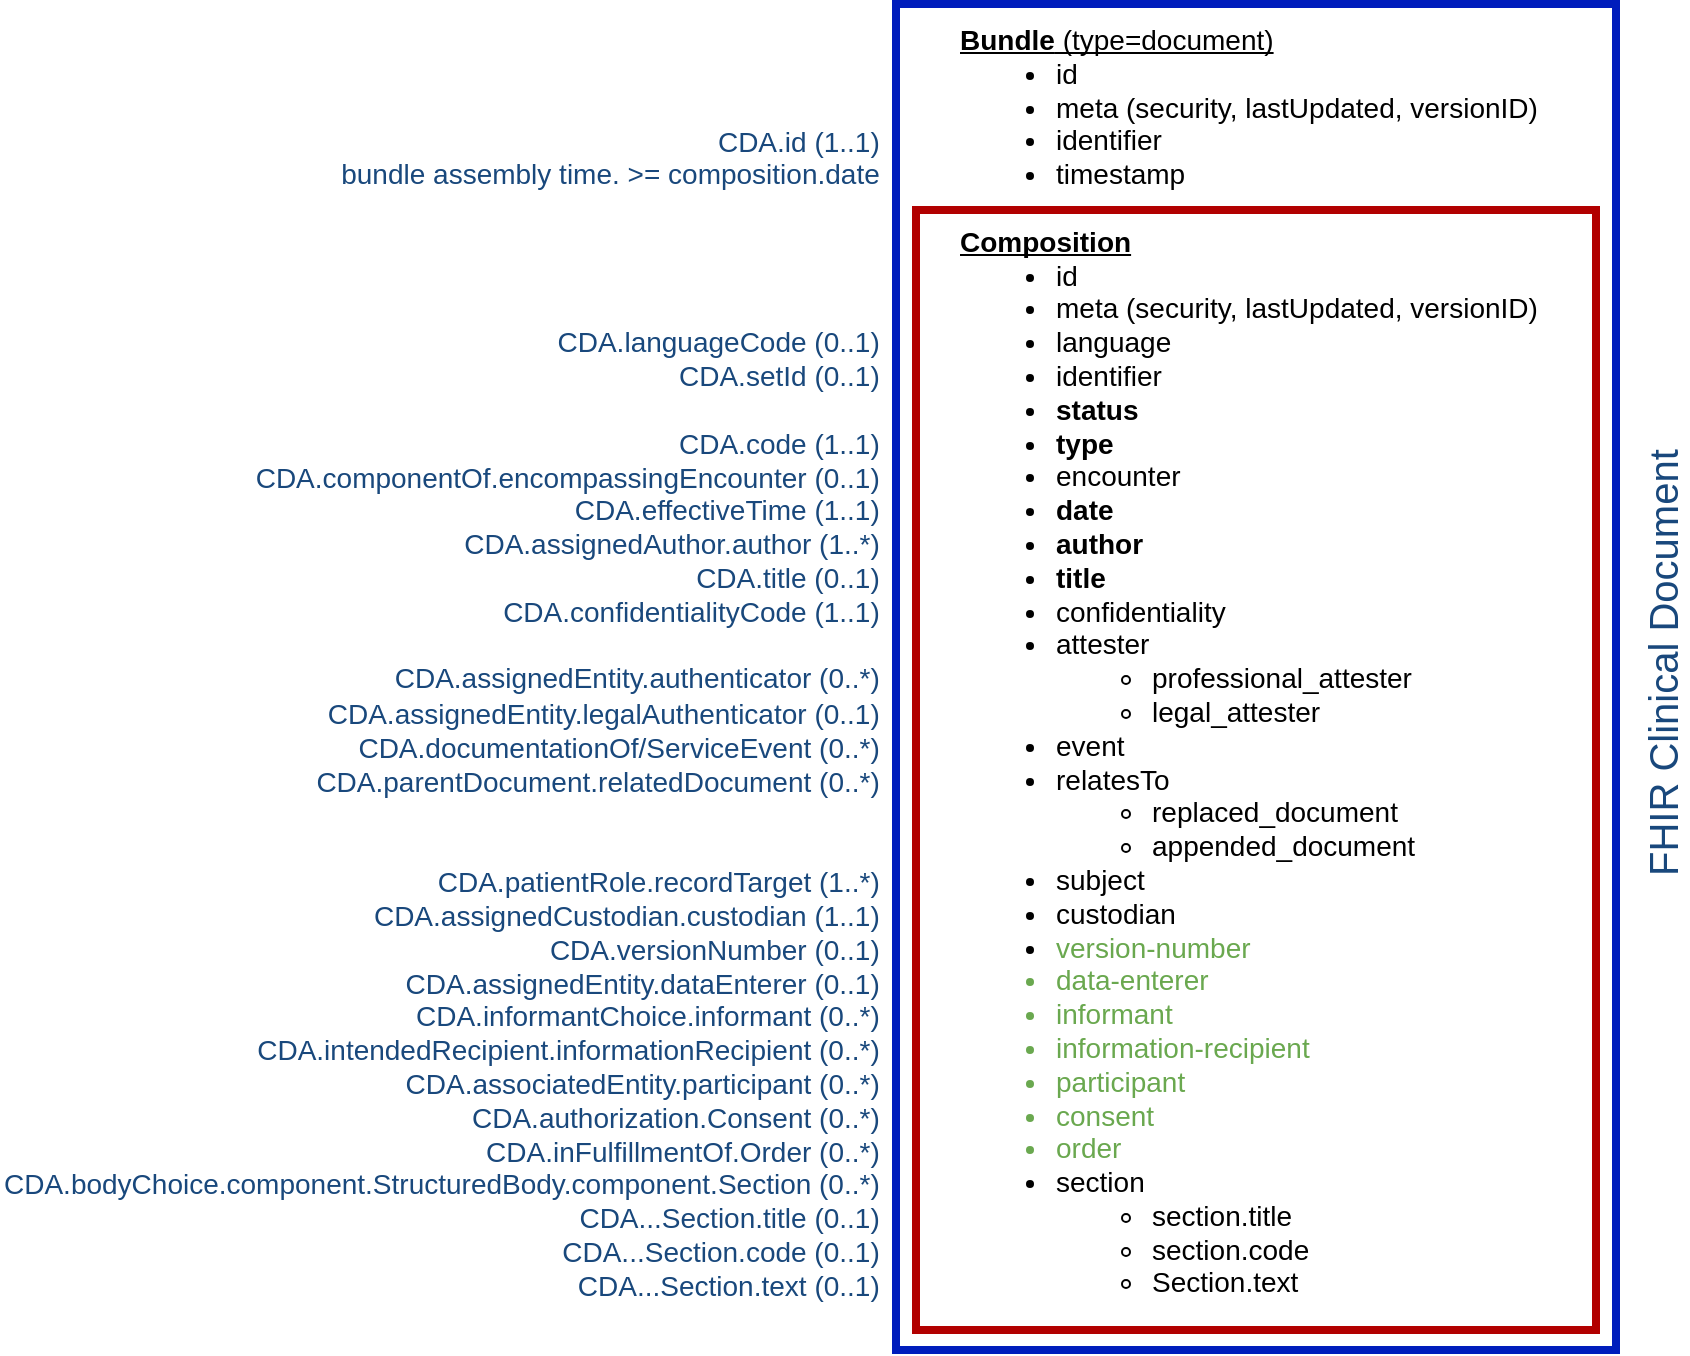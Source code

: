 <mxfile version="24.5.3" type="device" pages="2">
  <diagram name="mappingFigure" id="RJGUUOGCg1_CW01zeDxg">
    <mxGraphModel grid="1" page="1" gridSize="10" guides="1" tooltips="1" connect="1" arrows="1" fold="1" pageScale="1" pageWidth="1700" pageHeight="1100" math="0" shadow="0">
      <root>
        <mxCell id="0" />
        <mxCell id="1" parent="0" />
        <mxCell id="bgnvrLKmnZTO1jpBGcNv-3" value="&lt;p style=&quot;line-height: 100%;&quot;&gt;&lt;b style=&quot;font-weight:normal;&quot; id=&quot;docs-internal-guid-0b4832f5-7fff-8997-1123-0fc188532ddd&quot;&gt;&lt;/b&gt;&lt;/p&gt;&lt;p dir=&quot;ltr&quot; style=&quot;line-height: 120%; text-align: right; margin-top: 0pt; margin-bottom: 0pt; font-size: 14px;&quot;&gt;&lt;span style=&quot;background-color: transparent; color: rgb(25, 72, 124);&quot;&gt;&lt;br&gt;&lt;/span&gt;&lt;/p&gt;&lt;p dir=&quot;ltr&quot; style=&quot;line-height: 120%; text-align: right; margin-top: 0pt; margin-bottom: 0pt; font-size: 14px;&quot;&gt;&lt;span style=&quot;background-color: transparent; color: rgb(25, 72, 124);&quot;&gt;&lt;br&gt;&lt;/span&gt;&lt;/p&gt;&lt;p dir=&quot;ltr&quot; style=&quot;line-height: 120%; text-align: right; margin-top: 0pt; margin-bottom: 0pt; font-size: 14px;&quot;&gt;&lt;span style=&quot;background-color: transparent; color: rgb(25, 72, 124);&quot;&gt;CDA.id (1..1)&lt;/span&gt;&lt;br&gt;&lt;/p&gt;&lt;p dir=&quot;ltr&quot; style=&quot;line-height: 120%; text-align: right; margin-top: 0pt; margin-bottom: 0pt; font-size: 14px;&quot;&gt;&lt;b style=&quot;font-weight:normal;&quot; id=&quot;docs-internal-guid-0b4832f5-7fff-8997-1123-0fc188532ddd&quot;&gt;&lt;span style=&quot;color: rgb(25, 72, 124); background-color: transparent; font-weight: 400; font-style: normal; font-variant: normal; text-decoration: none; vertical-align: baseline;&quot;&gt;&lt;font face=&quot;Helvetica&quot; style=&quot;font-size: 14px;&quot;&gt;&lt;font style=&quot;font-size: 14px;&quot;&gt;bundle assembly time. &amp;gt;= &lt;/font&gt;&lt;font style=&quot;font-size: 14px;&quot;&gt;composition&lt;/font&gt;&lt;font style=&quot;font-size: 14px;&quot;&gt;.date&lt;/font&gt;&lt;/font&gt;&lt;/span&gt;&lt;/b&gt;&lt;/p&gt;&lt;p dir=&quot;ltr&quot; style=&quot;line-height: 120%; text-align: right; margin-top: 0pt; margin-bottom: 0pt; font-size: 14px;&quot;&gt;&lt;font style=&quot;background-color: transparent; color: rgb(25, 72, 124);&quot;&gt;&lt;br&gt;&lt;/font&gt;&lt;/p&gt;&lt;p dir=&quot;ltr&quot; style=&quot;line-height: 120%; text-align: right; margin-top: 0pt; margin-bottom: 0pt; font-size: 14px;&quot;&gt;&lt;font style=&quot;background-color: transparent; color: rgb(25, 72, 124);&quot;&gt;&lt;br&gt;&lt;/font&gt;&lt;/p&gt;&lt;p dir=&quot;ltr&quot; style=&quot;line-height: 120%; text-align: right; margin-top: 0pt; margin-bottom: 0pt; font-size: 14px;&quot;&gt;&lt;font style=&quot;background-color: transparent; color: rgb(25, 72, 124);&quot;&gt;&lt;br&gt;&lt;/font&gt;&lt;/p&gt;&lt;p dir=&quot;ltr&quot; style=&quot;line-height: 120%; text-align: right; margin-top: 0pt; margin-bottom: 0pt; font-size: 14px;&quot;&gt;&lt;font style=&quot;background-color: transparent; color: rgb(25, 72, 124);&quot;&gt;&lt;br&gt;&lt;/font&gt;&lt;/p&gt;&lt;p dir=&quot;ltr&quot; style=&quot;line-height: 120%; text-align: right; margin-top: 0pt; margin-bottom: 0pt; font-size: 14px;&quot;&gt;&lt;font style=&quot;background-color: transparent; color: rgb(25, 72, 124);&quot;&gt;CDA.&lt;/font&gt;&lt;font style=&quot;background-color: transparent; color: rgb(25, 72, 124);&quot;&gt;languageCode (0..1&lt;/font&gt;&lt;font style=&quot;background-color: transparent; color: rgb(25, 72, 124);&quot;&gt;)&lt;/font&gt;&lt;/p&gt;&lt;b style=&quot;font-weight: normal; font-size: 14px;&quot; id=&quot;docs-internal-guid-0b4832f5-7fff-8997-1123-0fc188532ddd&quot;&gt;&lt;font style=&quot;font-size: 14px;&quot;&gt;&lt;p dir=&quot;ltr&quot; style=&quot;font-size: 14px; line-height: 120%; text-align: right; margin-top: 0pt; margin-bottom: 0pt;&quot;&gt;&lt;span style=&quot;color: rgb(25, 72, 124); background-color: transparent; font-weight: 400; font-style: normal; font-variant: normal; text-decoration: none; vertical-align: baseline;&quot;&gt;&lt;font face=&quot;Helvetica&quot;&gt;CDA.setId (0..1)&lt;/font&gt;&lt;/span&gt;&lt;/p&gt;&lt;p dir=&quot;ltr&quot; style=&quot;font-size: 14px; line-height: 120%; text-align: right; margin-top: 0pt; margin-bottom: 0pt;&quot;&gt;&lt;span style=&quot;background-color: transparent; color: rgb(25, 72, 124);&quot;&gt;&lt;br&gt;&lt;/span&gt;&lt;/p&gt;&lt;p dir=&quot;ltr&quot; style=&quot;font-size: 14px; line-height: 120%; text-align: right; margin-top: 0pt; margin-bottom: 0pt;&quot;&gt;&lt;span style=&quot;background-color: transparent; color: rgb(25, 72, 124);&quot;&gt;CDA.code (1..1)&lt;/span&gt;&lt;/p&gt;&lt;p dir=&quot;ltr&quot; style=&quot;font-size: 14px; line-height: 120%; text-align: right; margin-top: 0pt; margin-bottom: 0pt;&quot;&gt;&lt;span style=&quot;color: rgb(25, 72, 124); background-color: transparent; font-weight: 400; font-style: normal; font-variant: normal; text-decoration: none; vertical-align: baseline;&quot;&gt;CDA.componentOf.encompassingEncounter (0..1)&lt;/span&gt;&lt;/p&gt;&lt;p dir=&quot;ltr&quot; style=&quot;font-size: 14px; line-height: 120%; text-align: right; margin-top: 0pt; margin-bottom: 0pt;&quot;&gt;&lt;span style=&quot;color: rgb(25, 72, 124); background-color: transparent; font-weight: 400; font-style: normal; font-variant: normal; text-decoration: none; vertical-align: baseline;&quot;&gt;CDA.effectiveTime (1..1)&lt;/span&gt;&lt;/p&gt;&lt;p dir=&quot;ltr&quot; style=&quot;font-size: 14px; line-height: 120%; text-align: right; margin-top: 0pt; margin-bottom: 0pt;&quot;&gt;&lt;span style=&quot;color: rgb(25, 72, 124); background-color: transparent; font-weight: 400; font-style: normal; font-variant: normal; text-decoration: none; vertical-align: baseline;&quot;&gt;&lt;font face=&quot;Helvetica&quot;&gt;CDA.assignedAuthor.author (1..*)&lt;/font&gt;&lt;/span&gt;&lt;/p&gt;&lt;p dir=&quot;ltr&quot; style=&quot;font-size: 14px; line-height: 120%; text-align: right; margin-top: 0pt; margin-bottom: 0pt;&quot;&gt;&lt;span style=&quot;color: rgb(25, 72, 124); background-color: transparent; font-weight: 400; font-style: normal; font-variant: normal; text-decoration: none; vertical-align: baseline;&quot;&gt;CDA.title (0..1)&lt;/span&gt;&lt;/p&gt;&lt;p dir=&quot;ltr&quot; style=&quot;font-size: 14px; line-height: 120%; text-align: right; margin-top: 0pt; margin-bottom: 0pt;&quot;&gt;&lt;span style=&quot;color: rgb(25, 72, 124); background-color: transparent; font-weight: 400; font-style: normal; font-variant: normal; text-decoration: none; vertical-align: baseline;&quot;&gt;&lt;font face=&quot;Helvetica&quot;&gt;CDA.confidentialityCode (1..1)&lt;/font&gt;&lt;/span&gt;&lt;/p&gt;&lt;p dir=&quot;ltr&quot; style=&quot;font-size: 14px; line-height: 120%; text-align: right; margin-top: 0pt; margin-bottom: 0pt;&quot;&gt;&lt;span style=&quot;color: rgb(25, 72, 124); background-color: transparent; font-weight: 400; font-style: normal; font-variant: normal; text-decoration: none; vertical-align: baseline;&quot;&gt;&lt;span style=&quot;background-color: transparent;&quot;&gt;&lt;br&gt;&lt;/span&gt;&lt;/span&gt;&lt;/p&gt;&lt;p dir=&quot;ltr&quot; style=&quot;font-size: 14px; line-height: 120%; text-align: right; margin-top: 0pt; margin-bottom: 0pt;&quot;&gt;&lt;span style=&quot;color: rgb(25, 72, 124); background-color: transparent; font-weight: 400; font-style: normal; font-variant: normal; text-decoration: none; vertical-align: baseline;&quot;&gt;&lt;span style=&quot;background-color: transparent;&quot;&gt;CDA.assignedEntity.authenticator (0..*)&lt;/span&gt;&lt;font face=&quot;G7IsgrN7ehW2GBwuY225&quot;&gt;&lt;br&gt;&lt;/font&gt;&lt;/span&gt;&lt;/p&gt;&lt;p dir=&quot;ltr&quot; style=&quot;font-size: 14px; line-height: 120%; text-align: right; margin-top: 0pt; margin-bottom: 0pt;&quot;&gt;&lt;span style=&quot;color: rgb(25, 72, 124); background-color: transparent; font-weight: 400; font-style: normal; font-variant: normal; text-decoration: none; vertical-align: baseline;&quot;&gt;&lt;font face=&quot;Helvetica&quot;&gt;CDA.assignedEntity.legalAuthenticator (0..1)&lt;/font&gt;&lt;/span&gt;&lt;/p&gt;&lt;p dir=&quot;ltr&quot; style=&quot;font-size: 14px; line-height: 120%; text-align: right; margin-top: 0pt; margin-bottom: 0pt;&quot;&gt;&lt;span style=&quot;color: rgb(25, 72, 124); background-color: transparent; font-weight: 400; font-style: normal; font-variant: normal; text-decoration: none; vertical-align: baseline;&quot;&gt;&lt;font face=&quot;Helvetica&quot;&gt;CDA.documentationOf/ServiceEvent (0..*)&lt;/font&gt;&lt;/span&gt;&lt;span style=&quot;color: rgb(25, 72, 124); background-color: transparent; font-weight: 400; font-style: normal; font-variant: normal; text-decoration: none; vertical-align: baseline;&quot;&gt;&lt;font face=&quot;Helvetica&quot;&gt;&lt;br&gt;&lt;/font&gt;&lt;/span&gt;&lt;/p&gt;&lt;p dir=&quot;ltr&quot; style=&quot;font-size: 14px; line-height: 120%; text-align: right; margin-top: 0pt; margin-bottom: 0pt;&quot;&gt;&lt;span style=&quot;color: rgb(25, 72, 124); background-color: transparent; font-weight: 400; font-style: normal; font-variant: normal; text-decoration: none; vertical-align: baseline;&quot;&gt;&lt;font face=&quot;Helvetica&quot;&gt;CDA.parentDocument.relatedDocument (0..*)&lt;/font&gt;&lt;/span&gt;&lt;/p&gt;&lt;p dir=&quot;ltr&quot; style=&quot;font-size: 14px; line-height: 120%; text-align: right; margin-top: 0pt; margin-bottom: 0pt;&quot;&gt;&lt;span style=&quot;background-color: transparent; color: rgb(25, 72, 124);&quot;&gt;&lt;br&gt;&lt;/span&gt;&lt;/p&gt;&lt;p dir=&quot;ltr&quot; style=&quot;font-size: 14px; line-height: 120%; text-align: right; margin-top: 0pt; margin-bottom: 0pt;&quot;&gt;&lt;br&gt;&lt;/p&gt;&lt;p dir=&quot;ltr&quot; style=&quot;font-size: 14px; line-height: 120%; text-align: right; margin-top: 0pt; margin-bottom: 0pt;&quot;&gt;&lt;span style=&quot;background-color: transparent; color: rgb(25, 72, 124);&quot;&gt;CDA.patientRole.recordTarget (1..*)&lt;/span&gt;&lt;/p&gt;&lt;p dir=&quot;ltr&quot; style=&quot;font-size: 14px; line-height: 120%; text-align: right; margin-top: 0pt; margin-bottom: 0pt;&quot;&gt;&lt;span style=&quot;color: rgb(25, 72, 124); background-color: transparent; font-weight: 400; font-style: normal; font-variant: normal; text-decoration: none; vertical-align: baseline;&quot;&gt;&lt;font face=&quot;Helvetica&quot;&gt;CDA.assignedCustodian.custodian (1..1)&lt;/font&gt;&lt;/span&gt;&lt;/p&gt;&lt;p dir=&quot;ltr&quot; style=&quot;font-size: 14px; line-height: 120%; text-align: right; margin-top: 0pt; margin-bottom: 0pt;&quot;&gt;&lt;span style=&quot;color: rgb(25, 72, 124); background-color: transparent; font-weight: 400; font-style: normal; font-variant: normal; text-decoration: none; vertical-align: baseline;&quot;&gt;&lt;font face=&quot;Helvetica&quot;&gt;CDA.versionNumber (0..1)&lt;/font&gt;&lt;/span&gt;&lt;/p&gt;&lt;p dir=&quot;ltr&quot; style=&quot;font-size: 14px; line-height: 120%; text-align: right; margin-top: 0pt; margin-bottom: 0pt;&quot;&gt;&lt;span style=&quot;color: rgb(25, 72, 124); background-color: transparent; font-weight: 400; font-style: normal; font-variant: normal; text-decoration: none; vertical-align: baseline;&quot;&gt;&lt;font face=&quot;Helvetica&quot;&gt;CDA.assignedEntity.dataEnterer (0..1)&lt;/font&gt;&lt;/span&gt;&lt;/p&gt;&lt;p dir=&quot;ltr&quot; style=&quot;font-size: 14px; line-height: 120%; text-align: right; margin-top: 0pt; margin-bottom: 0pt;&quot;&gt;&lt;span style=&quot;color: rgb(25, 72, 124); background-color: transparent; font-weight: 400; font-style: normal; font-variant: normal; text-decoration: none; vertical-align: baseline;&quot;&gt;&lt;font face=&quot;Helvetica&quot;&gt;CDA.informantChoice.informant (0..*)&lt;/font&gt;&lt;/span&gt;&lt;/p&gt;&lt;p dir=&quot;ltr&quot; style=&quot;font-size: 14px; line-height: 120%; text-align: right; margin-top: 0pt; margin-bottom: 0pt;&quot;&gt;&lt;span style=&quot;color: rgb(25, 72, 124); background-color: transparent; font-weight: 400; font-style: normal; font-variant: normal; text-decoration: none; vertical-align: baseline;&quot;&gt;&lt;font face=&quot;Helvetica&quot;&gt;CDA.intendedRecipient.informationRecipient (0..*)&lt;/font&gt;&lt;/span&gt;&lt;/p&gt;&lt;p dir=&quot;ltr&quot; style=&quot;font-size: 14px; line-height: 120%; text-align: right; margin-top: 0pt; margin-bottom: 0pt;&quot;&gt;&lt;span style=&quot;color: rgb(25, 72, 124); background-color: transparent; font-weight: 400; font-style: normal; font-variant: normal; text-decoration: none; vertical-align: baseline;&quot;&gt;&lt;font face=&quot;Helvetica&quot;&gt;CDA&lt;/font&gt;.&lt;font face=&quot;Helvetica&quot;&gt;associatedEntity&lt;/font&gt;.participant (0..*)&lt;/span&gt;&lt;/p&gt;&lt;p dir=&quot;ltr&quot; style=&quot;font-size: 14px; line-height: 120%; text-align: right; margin-top: 0pt; margin-bottom: 0pt;&quot;&gt;&lt;span style=&quot;color: rgb(25, 72, 124); background-color: transparent; font-weight: 400; font-style: normal; font-variant: normal; text-decoration: none; vertical-align: baseline;&quot;&gt;CDA.authorization.Consent (0..*)&lt;/span&gt;&lt;/p&gt;&lt;p dir=&quot;ltr&quot; style=&quot;font-size: 14px; line-height: 120%; text-align: right; margin-top: 0pt; margin-bottom: 0pt;&quot;&gt;&lt;span style=&quot;color: rgb(25, 72, 124); background-color: transparent; font-weight: 400; font-style: normal; font-variant: normal; text-decoration: none; vertical-align: baseline;&quot;&gt;&lt;font face=&quot;Helvetica&quot;&gt;CDA.inFulfillmentOf.Order (0..*)&lt;/font&gt;&lt;/span&gt;&lt;/p&gt;&lt;p dir=&quot;ltr&quot; style=&quot;font-size: 14px; line-height: 120%; text-align: right; margin-top: 0pt; margin-bottom: 0pt;&quot;&gt;&lt;span style=&quot;color: rgb(25, 72, 124); background-color: transparent; font-weight: 400; font-style: normal; font-variant: normal; text-decoration: none; vertical-align: baseline;&quot;&gt;&lt;font face=&quot;Helvetica&quot;&gt;CDA.bodyChoice.component.StructuredBody.component.Section (0..*)&lt;/font&gt;&lt;/span&gt;&lt;/p&gt;&lt;p dir=&quot;ltr&quot; style=&quot;font-size: 14px; line-height: 120%; text-align: right; margin-top: 0pt; margin-bottom: 0pt;&quot;&gt;&lt;span style=&quot;color: rgb(25, 72, 124); background-color: transparent; font-weight: 400; font-style: normal; font-variant: normal; text-decoration: none; vertical-align: baseline;&quot;&gt;&lt;font face=&quot;Helvetica&quot;&gt;CDA...Section.title (0..1)&lt;/font&gt;&lt;/span&gt;&lt;/p&gt;&lt;p dir=&quot;ltr&quot; style=&quot;font-size: 14px; line-height: 120%; text-align: right; margin-top: 0pt; margin-bottom: 0pt;&quot;&gt;&lt;span style=&quot;color: rgb(25, 72, 124); background-color: transparent; font-weight: 400; font-style: normal; font-variant: normal; text-decoration: none; vertical-align: baseline;&quot;&gt;&lt;font face=&quot;Helvetica&quot;&gt;CDA...Section.code (0..1)&lt;/font&gt;&lt;/span&gt;&lt;/p&gt;&lt;p dir=&quot;ltr&quot; style=&quot;font-size: 14px; line-height: 120%; text-align: right; margin-top: 0pt; margin-bottom: 0pt;&quot;&gt;&lt;span style=&quot;color: rgb(25, 72, 124); background-color: transparent; font-weight: 400; font-style: normal; font-variant: normal; text-decoration: none; vertical-align: baseline;&quot;&gt;&lt;font face=&quot;Helvetica&quot;&gt;CDA...Section.text (0..1)&lt;/font&gt;&lt;/span&gt;&lt;/p&gt;&lt;/font&gt;&lt;/b&gt;&lt;p&gt;&lt;/p&gt;" style="text;whiteSpace=wrap;html=1;" vertex="1" parent="1">
          <mxGeometry x="312" y="275" width="442" height="663" as="geometry" />
        </mxCell>
        <mxCell id="bgnvrLKmnZTO1jpBGcNv-4" value="&lt;b style=&quot;font-weight: normal; font-size: 20px;&quot; id=&quot;docs-internal-guid-fc3fad12-7fff-ddbc-ae6c-00addda182f8&quot;&gt;&lt;p dir=&quot;ltr&quot; style=&quot;line-height: 1.2; margin-top: 0pt; margin-bottom: 0pt;&quot;&gt;&lt;span style=&quot;font-family: Arial, sans-serif; color: rgb(25, 72, 124); background-color: transparent; font-weight: 400; font-style: normal; font-variant: normal; text-decoration: none; vertical-align: baseline;&quot;&gt;&lt;font style=&quot;font-size: 20px;&quot;&gt;FHIR Clinical Document&lt;/font&gt;&lt;/span&gt;&lt;/p&gt;&lt;/b&gt;" style="text;whiteSpace=wrap;html=1;rotation=-90;" vertex="1" parent="1">
          <mxGeometry x="1020" y="570" width="240" height="30" as="geometry" />
        </mxCell>
        <mxCell id="bgnvrLKmnZTO1jpBGcNv-7" value="&lt;b style=&quot;font-weight: normal; font-size: 14px;&quot; id=&quot;docs-internal-guid-992e8ade-7fff-1508-77d5-8346d76d3da1&quot;&gt;&lt;font style=&quot;font-size: 14px;&quot; face=&quot;Helvetica&quot;&gt;&lt;p dir=&quot;ltr&quot; style=&quot;line-height: 120%; margin-top: 0pt; margin-bottom: 0pt;&quot;&gt;&lt;span style=&quot;color: rgb(0, 0, 0); background-color: transparent; font-weight: 700; font-style: normal; font-variant: normal; text-decoration: underline; text-decoration-skip-ink: none; vertical-align: baseline;&quot;&gt;Bundle&lt;/span&gt;&lt;span style=&quot;color: rgb(0, 0, 0); background-color: transparent; font-weight: 400; font-style: normal; font-variant: normal; text-decoration: underline; text-decoration-skip-ink: none; vertical-align: baseline;&quot;&gt; (type=document)&lt;/span&gt;&lt;/p&gt;&lt;ul style=&quot;margin-top: 0px; margin-bottom: 0px; padding-inline-start: 48px; line-height: 120%;&quot;&gt;&lt;li dir=&quot;ltr&quot; style=&quot;list-style-type: disc; color: rgb(0, 0, 0); background-color: transparent; font-weight: 400; font-style: normal; font-variant: normal; text-decoration: none; vertical-align: baseline;&quot; aria-level=&quot;1&quot;&gt;&lt;p dir=&quot;ltr&quot; style=&quot;line-height: 120%; margin-top: 0pt; margin-bottom: 0pt;&quot; role=&quot;presentation&quot;&gt;&lt;span style=&quot;color: rgb(0, 0, 0); background-color: transparent; font-weight: 400; font-style: normal; font-variant: normal; text-decoration: none; vertical-align: baseline;&quot;&gt;id&lt;/span&gt;&lt;/p&gt;&lt;/li&gt;&lt;li dir=&quot;ltr&quot; style=&quot;list-style-type: disc; color: rgb(0, 0, 0); background-color: transparent; font-weight: 400; font-style: normal; font-variant: normal; text-decoration: none; vertical-align: baseline;&quot; aria-level=&quot;1&quot;&gt;&lt;p dir=&quot;ltr&quot; style=&quot;line-height: 120%; margin-top: 0pt; margin-bottom: 0pt;&quot; role=&quot;presentation&quot;&gt;&lt;span style=&quot;color: rgb(0, 0, 0); background-color: transparent; font-weight: 400; font-style: normal; font-variant: normal; text-decoration: none; vertical-align: baseline;&quot;&gt;meta (security, lastUpdated, versionID)&lt;/span&gt;&lt;/p&gt;&lt;/li&gt;&lt;li dir=&quot;ltr&quot; style=&quot;list-style-type: disc; color: rgb(0, 0, 0); background-color: transparent; font-weight: 400; font-style: normal; font-variant: normal; text-decoration: none; vertical-align: baseline;&quot; aria-level=&quot;1&quot;&gt;&lt;p dir=&quot;ltr&quot; style=&quot;line-height: 120%; margin-top: 0pt; margin-bottom: 0pt;&quot; role=&quot;presentation&quot;&gt;&lt;span style=&quot;color: rgb(0, 0, 0); background-color: transparent; font-weight: 400; font-style: normal; font-variant: normal; text-decoration: none; vertical-align: baseline;&quot;&gt;identifier&lt;/span&gt;&lt;/p&gt;&lt;/li&gt;&lt;li dir=&quot;ltr&quot; style=&quot;list-style-type: disc; color: rgb(0, 0, 0); background-color: transparent; font-weight: 400; font-style: normal; font-variant: normal; text-decoration: none; vertical-align: baseline;&quot; aria-level=&quot;1&quot;&gt;&lt;p dir=&quot;ltr&quot; style=&quot;line-height: 120%; margin-top: 0pt; margin-bottom: 0pt;&quot; role=&quot;presentation&quot;&gt;&lt;span style=&quot;color: rgb(0, 0, 0); background-color: transparent; font-weight: 400; font-style: normal; font-variant: normal; text-decoration: none; vertical-align: baseline;&quot;&gt;timestamp&lt;/span&gt;&lt;/p&gt;&lt;/li&gt;&lt;/ul&gt;&lt;br&gt;&lt;p dir=&quot;ltr&quot; style=&quot;line-height: 120%; margin-top: 0pt; margin-bottom: 0pt;&quot;&gt;&lt;span style=&quot;color: rgb(0, 0, 0); background-color: transparent; font-weight: 700; font-style: normal; font-variant: normal; text-decoration: underline; text-decoration-skip-ink: none; vertical-align: baseline;&quot;&gt;Composition&lt;/span&gt;&lt;/p&gt;&lt;ul style=&quot;margin-top: 0px; margin-bottom: 0px; padding-inline-start: 48px; line-height: 120%;&quot;&gt;&lt;li dir=&quot;ltr&quot; style=&quot;list-style-type: disc; color: rgb(0, 0, 0); background-color: transparent; font-weight: 400; font-style: normal; font-variant: normal; text-decoration: none; vertical-align: baseline;&quot; aria-level=&quot;1&quot;&gt;&lt;p dir=&quot;ltr&quot; style=&quot;line-height: 120%; margin-top: 0pt; margin-bottom: 0pt;&quot; role=&quot;presentation&quot;&gt;&lt;span style=&quot;color: rgb(0, 0, 0); background-color: transparent; font-weight: 400; font-style: normal; font-variant: normal; text-decoration: none; vertical-align: baseline;&quot;&gt;id&lt;/span&gt;&lt;/p&gt;&lt;/li&gt;&lt;li dir=&quot;ltr&quot; style=&quot;list-style-type: disc; color: rgb(0, 0, 0); background-color: transparent; font-weight: 400; font-style: normal; font-variant: normal; text-decoration: none; vertical-align: baseline;&quot; aria-level=&quot;1&quot;&gt;&lt;p dir=&quot;ltr&quot; style=&quot;line-height: 120%; margin-top: 0pt; margin-bottom: 0pt;&quot; role=&quot;presentation&quot;&gt;&lt;span style=&quot;color: rgb(0, 0, 0); background-color: transparent; font-weight: 400; font-style: normal; font-variant: normal; text-decoration: none; vertical-align: baseline;&quot;&gt;meta (security, lastUpdated, versionID)&lt;/span&gt;&lt;/p&gt;&lt;/li&gt;&lt;li dir=&quot;ltr&quot; style=&quot;list-style-type: disc; color: rgb(0, 0, 0); background-color: transparent; font-weight: 400; font-style: normal; font-variant: normal; text-decoration: none; vertical-align: baseline;&quot; aria-level=&quot;1&quot;&gt;&lt;p dir=&quot;ltr&quot; style=&quot;line-height: 120%; margin-top: 0pt; margin-bottom: 0pt;&quot; role=&quot;presentation&quot;&gt;&lt;span style=&quot;color: rgb(0, 0, 0); background-color: transparent; font-weight: 400; font-style: normal; font-variant: normal; text-decoration: none; vertical-align: baseline;&quot;&gt;language&lt;/span&gt;&lt;/p&gt;&lt;/li&gt;&lt;li dir=&quot;ltr&quot; style=&quot;list-style-type: disc; color: rgb(0, 0, 0); background-color: transparent; font-weight: 400; font-style: normal; font-variant: normal; text-decoration: none; vertical-align: baseline;&quot; aria-level=&quot;1&quot;&gt;&lt;p dir=&quot;ltr&quot; style=&quot;line-height: 120%; margin-top: 0pt; margin-bottom: 0pt;&quot; role=&quot;presentation&quot;&gt;&lt;span style=&quot;color: rgb(0, 0, 0); background-color: transparent; font-weight: 400; font-style: normal; font-variant: normal; text-decoration: none; vertical-align: baseline;&quot;&gt;identifier&lt;/span&gt;&lt;/p&gt;&lt;/li&gt;&lt;li dir=&quot;ltr&quot; style=&quot;list-style-type: disc; color: rgb(0, 0, 0); background-color: transparent; font-weight: 700; font-style: normal; font-variant: normal; text-decoration: none; vertical-align: baseline;&quot; aria-level=&quot;1&quot;&gt;&lt;p dir=&quot;ltr&quot; style=&quot;line-height: 120%; margin-top: 0pt; margin-bottom: 0pt;&quot; role=&quot;presentation&quot;&gt;&lt;span style=&quot;color: rgb(0, 0, 0); background-color: transparent; font-weight: 700; font-style: normal; font-variant: normal; text-decoration: none; vertical-align: baseline;&quot;&gt;status&lt;/span&gt;&lt;/p&gt;&lt;/li&gt;&lt;li dir=&quot;ltr&quot; style=&quot;list-style-type: disc; color: rgb(0, 0, 0); background-color: transparent; font-weight: 700; font-style: normal; font-variant: normal; text-decoration: none; vertical-align: baseline;&quot; aria-level=&quot;1&quot;&gt;&lt;p dir=&quot;ltr&quot; style=&quot;line-height: 120%; margin-top: 0pt; margin-bottom: 0pt;&quot; role=&quot;presentation&quot;&gt;&lt;span style=&quot;color: rgb(0, 0, 0); background-color: transparent; font-weight: 700; font-style: normal; font-variant: normal; text-decoration: none; vertical-align: baseline;&quot;&gt;type&lt;/span&gt;&lt;/p&gt;&lt;/li&gt;&lt;li dir=&quot;ltr&quot; style=&quot;list-style-type: disc; color: rgb(0, 0, 0); background-color: transparent; font-weight: 400; font-style: normal; font-variant: normal; text-decoration: none; vertical-align: baseline;&quot; aria-level=&quot;1&quot;&gt;&lt;p dir=&quot;ltr&quot; style=&quot;line-height: 120%; margin-top: 0pt; margin-bottom: 0pt;&quot; role=&quot;presentation&quot;&gt;&lt;span style=&quot;color: rgb(0, 0, 0); background-color: transparent; font-weight: 400; font-style: normal; font-variant: normal; text-decoration: none; vertical-align: baseline;&quot;&gt;encounter&lt;/span&gt;&lt;/p&gt;&lt;/li&gt;&lt;li dir=&quot;ltr&quot; style=&quot;list-style-type: disc; color: rgb(0, 0, 0); background-color: transparent; font-weight: 700; font-style: normal; font-variant: normal; text-decoration: none; vertical-align: baseline;&quot; aria-level=&quot;1&quot;&gt;&lt;p dir=&quot;ltr&quot; style=&quot;line-height: 120%; margin-top: 0pt; margin-bottom: 0pt;&quot; role=&quot;presentation&quot;&gt;&lt;span style=&quot;color: rgb(0, 0, 0); background-color: transparent; font-weight: 700; font-style: normal; font-variant: normal; text-decoration: none; vertical-align: baseline;&quot;&gt;date&lt;/span&gt;&lt;/p&gt;&lt;/li&gt;&lt;li dir=&quot;ltr&quot; style=&quot;list-style-type: disc; color: rgb(0, 0, 0); background-color: transparent; font-weight: 700; font-style: normal; font-variant: normal; text-decoration: none; vertical-align: baseline;&quot; aria-level=&quot;1&quot;&gt;&lt;p dir=&quot;ltr&quot; style=&quot;line-height: 120%; margin-top: 0pt; margin-bottom: 0pt;&quot; role=&quot;presentation&quot;&gt;&lt;span style=&quot;color: rgb(0, 0, 0); background-color: transparent; font-weight: 700; font-style: normal; font-variant: normal; text-decoration: none; vertical-align: baseline;&quot;&gt;author&lt;/span&gt;&lt;/p&gt;&lt;/li&gt;&lt;li dir=&quot;ltr&quot; style=&quot;list-style-type: disc; color: rgb(0, 0, 0); background-color: transparent; font-weight: 700; font-style: normal; font-variant: normal; text-decoration: none; vertical-align: baseline;&quot; aria-level=&quot;1&quot;&gt;&lt;p dir=&quot;ltr&quot; style=&quot;line-height: 120%; margin-top: 0pt; margin-bottom: 0pt;&quot; role=&quot;presentation&quot;&gt;&lt;span style=&quot;color: rgb(0, 0, 0); background-color: transparent; font-weight: 700; font-style: normal; font-variant: normal; text-decoration: none; vertical-align: baseline;&quot;&gt;title&lt;/span&gt;&lt;/p&gt;&lt;/li&gt;&lt;li dir=&quot;ltr&quot; style=&quot;list-style-type: disc; color: rgb(0, 0, 0); background-color: transparent; font-weight: 400; font-style: normal; font-variant: normal; text-decoration: none; vertical-align: baseline;&quot; aria-level=&quot;1&quot;&gt;&lt;p dir=&quot;ltr&quot; style=&quot;line-height: 120%; margin-top: 0pt; margin-bottom: 0pt;&quot; role=&quot;presentation&quot;&gt;&lt;span style=&quot;color: rgb(0, 0, 0); background-color: transparent; font-weight: 400; font-style: normal; font-variant: normal; text-decoration: none; vertical-align: baseline;&quot;&gt;confidentiality&lt;/span&gt;&lt;/p&gt;&lt;/li&gt;&lt;li dir=&quot;ltr&quot; style=&quot;list-style-type: disc; color: rgb(0, 0, 0); background-color: transparent; font-weight: 400; font-style: normal; font-variant: normal; text-decoration: none; vertical-align: baseline;&quot; aria-level=&quot;1&quot;&gt;&lt;p dir=&quot;ltr&quot; style=&quot;line-height: 120%; margin-top: 0pt; margin-bottom: 0pt;&quot; role=&quot;presentation&quot;&gt;&lt;span style=&quot;color: rgb(0, 0, 0); background-color: transparent; font-weight: 400; font-style: normal; font-variant: normal; text-decoration: none; vertical-align: baseline;&quot;&gt;attester&lt;/span&gt;&lt;/p&gt;&lt;/li&gt;&lt;ul style=&quot;margin-top: 0px; margin-bottom: 0px; padding-inline-start: 48px; line-height: 120%;&quot;&gt;&lt;li dir=&quot;ltr&quot; style=&quot;list-style-type: circle; color: rgb(0, 0, 0); background-color: transparent; font-weight: 400; font-style: normal; font-variant: normal; text-decoration: none; vertical-align: baseline;&quot; aria-level=&quot;2&quot;&gt;&lt;p dir=&quot;ltr&quot; style=&quot;line-height: 120%; margin-top: 0pt; margin-bottom: 0pt;&quot; role=&quot;presentation&quot;&gt;&lt;span style=&quot;color: rgb(0, 0, 0); background-color: transparent; font-weight: 400; font-style: normal; font-variant: normal; text-decoration: none; vertical-align: baseline;&quot;&gt;professional_attester&lt;/span&gt;&lt;/p&gt;&lt;/li&gt;&lt;li dir=&quot;ltr&quot; style=&quot;list-style-type: circle; color: rgb(0, 0, 0); background-color: transparent; font-weight: 400; font-style: normal; font-variant: normal; text-decoration: none; vertical-align: baseline;&quot; aria-level=&quot;2&quot;&gt;&lt;p dir=&quot;ltr&quot; style=&quot;line-height: 120%; margin-top: 0pt; margin-bottom: 0pt;&quot; role=&quot;presentation&quot;&gt;&lt;span style=&quot;color: rgb(0, 0, 0); background-color: transparent; font-weight: 400; font-style: normal; font-variant: normal; text-decoration: none; vertical-align: baseline;&quot;&gt;legal_attester&lt;/span&gt;&lt;/p&gt;&lt;/li&gt;&lt;/ul&gt;&lt;li dir=&quot;ltr&quot; style=&quot;list-style-type: disc; color: rgb(0, 0, 0); background-color: transparent; font-weight: 400; font-style: normal; font-variant: normal; text-decoration: none; vertical-align: baseline;&quot; aria-level=&quot;1&quot;&gt;&lt;p dir=&quot;ltr&quot; style=&quot;line-height: 120%; margin-top: 0pt; margin-bottom: 0pt;&quot; role=&quot;presentation&quot;&gt;&lt;span style=&quot;color: rgb(0, 0, 0); background-color: transparent; font-weight: 400; font-style: normal; font-variant: normal; text-decoration: none; vertical-align: baseline;&quot;&gt;event&lt;/span&gt;&lt;/p&gt;&lt;/li&gt;&lt;li dir=&quot;ltr&quot; style=&quot;list-style-type: disc; color: rgb(0, 0, 0); background-color: transparent; font-weight: 400; font-style: normal; font-variant: normal; text-decoration: none; vertical-align: baseline;&quot; aria-level=&quot;1&quot;&gt;&lt;p dir=&quot;ltr&quot; style=&quot;line-height: 120%; margin-top: 0pt; margin-bottom: 0pt;&quot; role=&quot;presentation&quot;&gt;&lt;span style=&quot;color: rgb(0, 0, 0); background-color: transparent; font-weight: 400; font-style: normal; font-variant: normal; text-decoration: none; vertical-align: baseline;&quot;&gt;relatesTo&lt;/span&gt;&lt;/p&gt;&lt;/li&gt;&lt;ul style=&quot;margin-top: 0px; margin-bottom: 0px; padding-inline-start: 48px; line-height: 120%;&quot;&gt;&lt;li dir=&quot;ltr&quot; style=&quot;list-style-type: circle; color: rgb(0, 0, 0); background-color: transparent; font-weight: 400; font-style: normal; font-variant: normal; text-decoration: none; vertical-align: baseline;&quot; aria-level=&quot;2&quot;&gt;&lt;p dir=&quot;ltr&quot; style=&quot;line-height: 120%; margin-top: 0pt; margin-bottom: 0pt;&quot; role=&quot;presentation&quot;&gt;&lt;span style=&quot;color: rgb(0, 0, 0); background-color: transparent; font-weight: 400; font-style: normal; font-variant: normal; text-decoration: none; vertical-align: baseline;&quot;&gt;replaced_document&lt;/span&gt;&lt;/p&gt;&lt;/li&gt;&lt;li dir=&quot;ltr&quot; style=&quot;list-style-type: circle; color: rgb(0, 0, 0); background-color: transparent; font-weight: 400; font-style: normal; font-variant: normal; text-decoration: none; vertical-align: baseline;&quot; aria-level=&quot;2&quot;&gt;&lt;p dir=&quot;ltr&quot; style=&quot;line-height: 120%; margin-top: 0pt; margin-bottom: 0pt;&quot; role=&quot;presentation&quot;&gt;&lt;span style=&quot;background-color: transparent;&quot;&gt;appended_document&lt;/span&gt;&lt;/p&gt;&lt;/li&gt;&lt;/ul&gt;&lt;li dir=&quot;ltr&quot; style=&quot;list-style-type: disc; color: rgb(0, 0, 0); background-color: transparent; font-weight: 400; font-style: normal; font-variant: normal; text-decoration: none; vertical-align: baseline;&quot; aria-level=&quot;1&quot;&gt;&lt;p dir=&quot;ltr&quot; style=&quot;line-height: 120%; margin-top: 0pt; margin-bottom: 0pt;&quot; role=&quot;presentation&quot;&gt;&lt;span style=&quot;color: rgb(0, 0, 0); background-color: transparent; font-weight: 400; font-style: normal; font-variant: normal; text-decoration: none; vertical-align: baseline;&quot;&gt;subject&lt;/span&gt;&lt;/p&gt;&lt;/li&gt;&lt;li dir=&quot;ltr&quot; style=&quot;list-style-type: disc; color: rgb(0, 0, 0); background-color: transparent; font-weight: 400; font-style: normal; font-variant: normal; text-decoration: none; vertical-align: baseline;&quot; aria-level=&quot;1&quot;&gt;&lt;p dir=&quot;ltr&quot; style=&quot;line-height: 120%; margin-top: 0pt; margin-bottom: 0pt;&quot; role=&quot;presentation&quot;&gt;&lt;span style=&quot;color: rgb(0, 0, 0); background-color: transparent; font-weight: 400; font-style: normal; font-variant: normal; text-decoration: none; vertical-align: baseline;&quot;&gt;custodian&lt;/span&gt;&lt;/p&gt;&lt;/li&gt;&lt;li dir=&quot;ltr&quot; style=&quot;list-style-type: disc; color: rgb(0, 0, 0); background-color: transparent; font-weight: 400; font-style: normal; font-variant: normal; text-decoration: none; vertical-align: baseline;&quot; aria-level=&quot;1&quot;&gt;&lt;p dir=&quot;ltr&quot; style=&quot;line-height: 120%; margin-top: 0pt; margin-bottom: 0pt;&quot; role=&quot;presentation&quot;&gt;&lt;span style=&quot;color: rgb(106, 168, 79); background-color: transparent; font-weight: 400; font-style: normal; font-variant: normal; text-decoration: none; vertical-align: baseline;&quot;&gt;version-number&lt;/span&gt;&lt;/p&gt;&lt;/li&gt;&lt;li dir=&quot;ltr&quot; style=&quot;list-style-type: disc; color: rgb(106, 168, 79); background-color: transparent; font-weight: 400; font-style: normal; font-variant: normal; text-decoration: none; vertical-align: baseline;&quot; aria-level=&quot;1&quot;&gt;&lt;p dir=&quot;ltr&quot; style=&quot;line-height: 120%; margin-top: 0pt; margin-bottom: 0pt;&quot; role=&quot;presentation&quot;&gt;&lt;span style=&quot;color: rgb(106, 168, 79); background-color: transparent; font-weight: 400; font-style: normal; font-variant: normal; text-decoration: none; vertical-align: baseline;&quot;&gt;data-enterer&lt;/span&gt;&lt;/p&gt;&lt;/li&gt;&lt;li dir=&quot;ltr&quot; style=&quot;list-style-type: disc; color: rgb(106, 168, 79); background-color: transparent; font-weight: 400; font-style: normal; font-variant: normal; text-decoration: none; vertical-align: baseline;&quot; aria-level=&quot;1&quot;&gt;&lt;p dir=&quot;ltr&quot; style=&quot;line-height: 120%; margin-top: 0pt; margin-bottom: 0pt;&quot; role=&quot;presentation&quot;&gt;&lt;span style=&quot;color: rgb(106, 168, 79); background-color: transparent; font-weight: 400; font-style: normal; font-variant: normal; text-decoration: none; vertical-align: baseline;&quot;&gt;informant&lt;/span&gt;&lt;/p&gt;&lt;/li&gt;&lt;li dir=&quot;ltr&quot; style=&quot;list-style-type: disc; color: rgb(106, 168, 79); background-color: transparent; font-weight: 400; font-style: normal; font-variant: normal; text-decoration: none; vertical-align: baseline;&quot; aria-level=&quot;1&quot;&gt;&lt;p dir=&quot;ltr&quot; style=&quot;line-height: 120%; margin-top: 0pt; margin-bottom: 0pt;&quot; role=&quot;presentation&quot;&gt;&lt;span style=&quot;color: rgb(106, 168, 79); background-color: transparent; font-weight: 400; font-style: normal; font-variant: normal; text-decoration: none; vertical-align: baseline;&quot;&gt;information-recipient&lt;/span&gt;&lt;/p&gt;&lt;/li&gt;&lt;li dir=&quot;ltr&quot; style=&quot;list-style-type: disc; color: rgb(106, 168, 79); background-color: transparent; font-weight: 400; font-style: normal; font-variant: normal; text-decoration: none; vertical-align: baseline;&quot; aria-level=&quot;1&quot;&gt;&lt;p dir=&quot;ltr&quot; style=&quot;line-height: 120%; margin-top: 0pt; margin-bottom: 0pt;&quot; role=&quot;presentation&quot;&gt;&lt;span style=&quot;color: rgb(106, 168, 79); background-color: transparent; font-weight: 400; font-style: normal; font-variant: normal; text-decoration: none; vertical-align: baseline;&quot;&gt;participant&lt;/span&gt;&lt;/p&gt;&lt;/li&gt;&lt;li dir=&quot;ltr&quot; style=&quot;list-style-type: disc; color: rgb(106, 168, 79); background-color: transparent; font-weight: 400; font-style: normal; font-variant: normal; text-decoration: none; vertical-align: baseline;&quot; aria-level=&quot;1&quot;&gt;&lt;p dir=&quot;ltr&quot; style=&quot;line-height: 120%; margin-top: 0pt; margin-bottom: 0pt;&quot; role=&quot;presentation&quot;&gt;&lt;span style=&quot;color: rgb(106, 168, 79); background-color: transparent; font-weight: 400; font-style: normal; font-variant: normal; text-decoration: none; vertical-align: baseline;&quot;&gt;consent&lt;/span&gt;&lt;/p&gt;&lt;/li&gt;&lt;li dir=&quot;ltr&quot; style=&quot;list-style-type: disc; color: rgb(106, 168, 79); background-color: transparent; font-weight: 400; font-style: normal; font-variant: normal; text-decoration: none; vertical-align: baseline;&quot; aria-level=&quot;1&quot;&gt;&lt;p dir=&quot;ltr&quot; style=&quot;line-height: 120%; margin-top: 0pt; margin-bottom: 0pt;&quot; role=&quot;presentation&quot;&gt;&lt;span style=&quot;color: rgb(106, 168, 79); background-color: transparent; font-weight: 400; font-style: normal; font-variant: normal; text-decoration: none; vertical-align: baseline;&quot;&gt;order&lt;/span&gt;&lt;/p&gt;&lt;/li&gt;&lt;li dir=&quot;ltr&quot; style=&quot;list-style-type: disc; color: rgb(0, 0, 0); background-color: transparent; font-weight: 400; font-style: normal; font-variant: normal; text-decoration: none; vertical-align: baseline;&quot; aria-level=&quot;1&quot;&gt;&lt;p dir=&quot;ltr&quot; style=&quot;line-height: 120%; margin-top: 0pt; margin-bottom: 0pt;&quot; role=&quot;presentation&quot;&gt;&lt;span style=&quot;color: rgb(0, 0, 0); background-color: transparent; font-weight: 400; font-style: normal; font-variant: normal; text-decoration: none; vertical-align: baseline;&quot;&gt;section&lt;/span&gt;&lt;/p&gt;&lt;/li&gt;&lt;ul style=&quot;margin-top: 0px; margin-bottom: 0px; padding-inline-start: 48px; line-height: 120%;&quot;&gt;&lt;li dir=&quot;ltr&quot; style=&quot;list-style-type: circle; color: rgb(0, 0, 0); background-color: transparent; font-weight: 400; font-style: normal; font-variant: normal; text-decoration: none; vertical-align: baseline;&quot; aria-level=&quot;2&quot;&gt;&lt;p dir=&quot;ltr&quot; style=&quot;line-height: 120%; margin-top: 0pt; margin-bottom: 0pt;&quot; role=&quot;presentation&quot;&gt;&lt;span style=&quot;color: rgb(0, 0, 0); background-color: transparent; font-weight: 400; font-style: normal; font-variant: normal; text-decoration: none; vertical-align: baseline;&quot;&gt;section.title&lt;/span&gt;&lt;/p&gt;&lt;/li&gt;&lt;li dir=&quot;ltr&quot; style=&quot;list-style-type: circle; color: rgb(0, 0, 0); background-color: transparent; font-weight: 400; font-style: normal; font-variant: normal; text-decoration: none; vertical-align: baseline;&quot; aria-level=&quot;2&quot;&gt;&lt;p dir=&quot;ltr&quot; style=&quot;line-height: 120%; margin-top: 0pt; margin-bottom: 0pt;&quot; role=&quot;presentation&quot;&gt;&lt;span style=&quot;color: rgb(0, 0, 0); background-color: transparent; font-weight: 400; font-style: normal; font-variant: normal; text-decoration: none; vertical-align: baseline;&quot;&gt;section.code&lt;/span&gt;&lt;/p&gt;&lt;/li&gt;&lt;li dir=&quot;ltr&quot; style=&quot;list-style-type: circle; color: rgb(0, 0, 0); background-color: transparent; font-weight: 400; font-style: normal; font-variant: normal; text-decoration: none; vertical-align: baseline;&quot; aria-level=&quot;2&quot;&gt;&lt;p dir=&quot;ltr&quot; style=&quot;line-height: 120%; margin-top: 0pt; margin-bottom: 0pt;&quot; role=&quot;presentation&quot;&gt;&lt;span style=&quot;color: rgb(0, 0, 0); background-color: transparent; font-weight: 400; font-style: normal; font-variant: normal; text-decoration: none; vertical-align: baseline;&quot;&gt;Section.text&lt;/span&gt;&lt;/p&gt;&lt;/li&gt;&lt;/ul&gt;&lt;/ul&gt;&lt;/font&gt;&lt;font style=&quot;font-size: 14px;&quot; face=&quot;Helvetica&quot;&gt;&lt;/font&gt;&lt;/b&gt;" style="text;whiteSpace=wrap;html=1;" vertex="1" parent="1">
          <mxGeometry x="790" y="270" width="310" height="670" as="geometry" />
        </mxCell>
        <mxCell id="bgnvrLKmnZTO1jpBGcNv-10" value="" style="rounded=0;whiteSpace=wrap;html=1;fillColor=none;strokeWidth=4;fontColor=#ffffff;strokeColor=#001DBC;" vertex="1" parent="1">
          <mxGeometry x="760" y="267" width="360" height="673" as="geometry" />
        </mxCell>
        <mxCell id="bgnvrLKmnZTO1jpBGcNv-11" value="" style="rounded=0;whiteSpace=wrap;html=1;fillColor=none;strokeWidth=4;fontColor=#ffffff;strokeColor=#B20000;" vertex="1" parent="1">
          <mxGeometry x="770" y="370" width="340" height="560" as="geometry" />
        </mxCell>
      </root>
    </mxGraphModel>
  </diagram>
  <diagram id="mqQ14eVLoyBSqMpOsqbU" name="sucessionMangement">
    <mxGraphModel dx="1612" dy="949" grid="1" gridSize="10" guides="1" tooltips="1" connect="1" arrows="1" fold="1" page="1" pageScale="1" pageWidth="1700" pageHeight="1100" background="#ffffff" math="0" shadow="0">
      <root>
        <mxCell id="0" />
        <mxCell id="1" parent="0" />
        <mxCell id="Xvo_frkD2s2EMJg8dXH5-46" value="" style="rounded=0;whiteSpace=wrap;html=1;fillColor=#CCCCCC;opacity=20;strokeWidth=4;strokeColor=#000000;perimeterSpacing=4;" parent="1" vertex="1">
          <mxGeometry x="510" y="63" width="650" height="757" as="geometry" />
        </mxCell>
        <mxCell id="Xvo_frkD2s2EMJg8dXH5-19" value="" style="rounded=0;whiteSpace=wrap;html=1;fillColor=none;strokeWidth=4;fontColor=#ffffff;strokeColor=#001DBC;" parent="1" vertex="1">
          <mxGeometry x="740" y="510" width="380" height="300" as="geometry" />
        </mxCell>
        <mxCell id="Xvo_frkD2s2EMJg8dXH5-20" value="" style="rounded=0;whiteSpace=wrap;html=1;fillColor=none;strokeWidth=4;fontColor=#ffffff;strokeColor=#B20000;" parent="1" vertex="1">
          <mxGeometry x="750" y="620" width="360" height="177" as="geometry" />
        </mxCell>
        <mxCell id="Xvo_frkD2s2EMJg8dXH5-21" value="&lt;div&gt;&lt;b style=&quot;background-color: initial; font-size: 14px;&quot;&gt;&lt;u&gt;Bundle&lt;/u&gt;&lt;/b&gt;&lt;br&gt;&lt;/div&gt;&lt;div style=&quot;&quot;&gt;&lt;ul style=&quot;&quot;&gt;&lt;li style=&quot;&quot;&gt;&lt;font style=&quot;&quot;&gt;&lt;b style=&quot;font-size: 14px;&quot;&gt;identifier &lt;/b&gt;&lt;span style=&quot;font-size: 14px;&quot;&gt;= https://example.com/bundleId|&lt;/span&gt;&lt;br&gt;&lt;span style=&quot;font-size: 14px;&quot;&gt;d4f4a550-4bc9-4cf2-9ce1-7067bfa64edf&lt;/span&gt;&lt;br&gt;&lt;/font&gt;&lt;/li&gt;&lt;li style=&quot;font-size: 14px;&quot;&gt;&lt;font style=&quot;font-size: 14px;&quot;&gt;&lt;b&gt;type&lt;/b&gt; = document&lt;/font&gt;&lt;/li&gt;&lt;li style=&quot;font-size: 14px;&quot;&gt;&lt;font style=&quot;font-size: 14px;&quot;&gt;&lt;b&gt;timestamp &lt;/b&gt;=&amp;nbsp;&lt;/font&gt;2024-05-08T12:28:34.254+00:00&lt;/li&gt;&lt;/ul&gt;&lt;/div&gt;&lt;div style=&quot;font-size: 14px;&quot;&gt;&lt;b style=&quot;background-color: initial;&quot;&gt;&lt;u&gt;Composition&lt;/u&gt;&lt;/b&gt;&lt;br&gt;&lt;/div&gt;&lt;div style=&quot;&quot;&gt;&lt;ul style=&quot;&quot;&gt;&lt;li style=&quot;&quot;&gt;&lt;font style=&quot;&quot;&gt;&lt;b style=&quot;font-size: 14px;&quot;&gt;identifier&lt;/b&gt;&lt;span style=&quot;font-size: 14px;&quot;&gt; = https://example.com/compId|&lt;/span&gt;&lt;br&gt;&lt;span style=&quot;font-size: 14px;&quot;&gt;324d3c7c-c00c-4c77-93b1-42fdc74e9cbe&lt;/span&gt;&lt;br&gt;&lt;/font&gt;&lt;/li&gt;&lt;li style=&quot;font-size: 14px;&quot;&gt;&lt;font style=&quot;font-size: 14px;&quot;&gt;&lt;b&gt;version &lt;/b&gt;(extension) = 1&lt;/font&gt;&lt;/li&gt;&lt;li style=&quot;font-size: 14px;&quot;&gt;&lt;font style=&quot;font-size: 14px;&quot;&gt;&lt;b&gt;date &lt;/b&gt;= 2024-05-08&lt;/font&gt;&lt;/li&gt;&lt;li style=&quot;font-size: 14px;&quot;&gt;&lt;font style=&quot;font-size: 14px;&quot;&gt;&lt;b&gt;relatesTo &lt;/b&gt;(appends) = Bundle?identifier=&lt;br&gt;https://example.com/bundleId|&lt;br&gt;26d52355-b71b-4992-a34b-a2476983c166&lt;br&gt;&lt;/font&gt;&lt;/li&gt;&lt;li style=&quot;font-size: 14px;&quot;&gt;&lt;font style=&quot;font-size: 14px;&quot;&gt;&lt;b&gt;status &lt;/b&gt;= final&lt;/font&gt;&lt;/li&gt;&lt;/ul&gt;&lt;/div&gt;" style="text;html=1;align=left;verticalAlign=middle;resizable=0;points=[];autosize=1;strokeColor=none;fillColor=none;" parent="1" vertex="1">
          <mxGeometry x="760" y="513" width="350" height="300" as="geometry" />
        </mxCell>
        <mxCell id="Xvo_frkD2s2EMJg8dXH5-15" value="" style="rounded=0;whiteSpace=wrap;html=1;fillColor=none;strokeWidth=4;fontColor=#ffffff;strokeColor=#001DBC;" parent="1" vertex="1">
          <mxGeometry x="740" y="154" width="380" height="306" as="geometry" />
        </mxCell>
        <mxCell id="Xvo_frkD2s2EMJg8dXH5-17" value="&lt;div&gt;&lt;b style=&quot;background-color: initial; font-size: 14px;&quot;&gt;&lt;u&gt;Bundle&lt;/u&gt;&lt;/b&gt;&lt;br&gt;&lt;/div&gt;&lt;div style=&quot;&quot;&gt;&lt;ul style=&quot;&quot;&gt;&lt;li style=&quot;&quot;&gt;&lt;font style=&quot;&quot;&gt;&lt;span style=&quot;font-size: 14px;&quot;&gt;&lt;b&gt;identifier &lt;/b&gt;= https://example.com/bundleId|&lt;/span&gt;&lt;br&gt;&lt;span style=&quot;font-size: 14px;&quot;&gt;2f3913e5-b503-4aed-8ae9-4d3c7e54622b&lt;/span&gt;&lt;br&gt;&lt;/font&gt;&lt;/li&gt;&lt;li style=&quot;font-size: 14px;&quot;&gt;&lt;font style=&quot;font-size: 14px;&quot;&gt;&lt;b&gt;type &lt;/b&gt;= document&lt;/font&gt;&lt;/li&gt;&lt;li style=&quot;font-size: 14px;&quot;&gt;&lt;font style=&quot;font-size: 14px;&quot;&gt;&lt;b&gt;timestamp &lt;/b&gt;=&amp;nbsp;&lt;/font&gt;2024-05-08T12:28:34.254+00:00&lt;/li&gt;&lt;/ul&gt;&lt;/div&gt;&lt;div style=&quot;font-size: 14px;&quot;&gt;&lt;b style=&quot;background-color: initial;&quot;&gt;&lt;u&gt;Composition&lt;/u&gt;&lt;/b&gt;&lt;br&gt;&lt;/div&gt;&lt;div style=&quot;font-size: 14px;&quot;&gt;&lt;ul style=&quot;&quot;&gt;&lt;li&gt;&lt;b&gt;identifier&amp;nbsp;&lt;/b&gt;= https://example.com/compId|&lt;br&gt;1d6d6eb8-7d08-4ce1-94d4-19cdaa76ad6f&lt;/li&gt;&lt;li&gt;&lt;b&gt;version&amp;nbsp;&lt;/b&gt;(extension) = 2&lt;/li&gt;&lt;li&gt;&lt;b&gt;date&amp;nbsp;&lt;/b&gt;= 2024-05-08&lt;/li&gt;&lt;li&gt;&lt;b&gt;relatesTo&amp;nbsp;&lt;/b&gt;(replaces) = Bundle?identifier=&lt;br&gt;https://example.com/bundleId|&lt;br&gt;26d52355-b71b-4992-a34b-a2476983c166&lt;/li&gt;&lt;li&gt;&lt;span style=&quot;background-color: initial;&quot;&gt;&lt;b&gt;status&amp;nbsp;&lt;/b&gt;=&amp;nbsp;&lt;/span&gt;entered-in-error&lt;/li&gt;&lt;/ul&gt;&lt;/div&gt;" style="text;html=1;align=left;verticalAlign=middle;resizable=0;points=[];autosize=1;strokeColor=none;fillColor=none;" parent="1" vertex="1">
          <mxGeometry x="760" y="162" width="350" height="300" as="geometry" />
        </mxCell>
        <mxCell id="Xvo_frkD2s2EMJg8dXH5-35" value="" style="group" parent="1" connectable="0" vertex="1">
          <mxGeometry x="88" y="469" width="390" height="370" as="geometry" />
        </mxCell>
        <mxCell id="Xvo_frkD2s2EMJg8dXH5-9" value="" style="rounded=0;whiteSpace=wrap;html=1;fillColor=none;strokeWidth=4;fontColor=#ffffff;strokeColor=#B20000;" parent="Xvo_frkD2s2EMJg8dXH5-35" vertex="1">
          <mxGeometry x="10" y="155.03" width="360" height="184.97" as="geometry" />
        </mxCell>
        <mxCell id="Xvo_frkD2s2EMJg8dXH5-8" value="" style="rounded=0;whiteSpace=wrap;html=1;fillColor=none;strokeWidth=4;fontColor=#ffffff;strokeColor=#001DBC;" parent="Xvo_frkD2s2EMJg8dXH5-35" vertex="1">
          <mxGeometry y="35.87" width="380" height="314.13" as="geometry" />
        </mxCell>
        <mxCell id="Xvo_frkD2s2EMJg8dXH5-7" value="&lt;div&gt;&lt;b style=&quot;background-color: initial; font-size: 14px;&quot;&gt;&lt;u&gt;Bundle&lt;/u&gt;&lt;/b&gt;&lt;br&gt;&lt;/div&gt;&lt;div style=&quot;&quot;&gt;&lt;ul style=&quot;&quot;&gt;&lt;li style=&quot;&quot;&gt;&lt;span style=&quot;font-size: 14px;&quot;&gt;&lt;b&gt;identifier &lt;/b&gt;= https://example.com/bundleId|&lt;/span&gt;&lt;br&gt;&lt;span style=&quot;font-size: 14px;&quot;&gt;90380bb8-e545-4100-a929-de70b086d023&lt;/span&gt;&lt;br&gt;&lt;/li&gt;&lt;li style=&quot;font-size: 14px;&quot;&gt;&lt;font style=&quot;font-size: 14px;&quot;&gt;&lt;b&gt;type &lt;/b&gt;= document&lt;/font&gt;&lt;/li&gt;&lt;li style=&quot;font-size: 14px;&quot;&gt;&lt;font style=&quot;font-size: 14px;&quot;&gt;&lt;b&gt;timestamp &lt;/b&gt;=&amp;nbsp;&lt;/font&gt;2024-05-08T12:28:34.254+00:00&lt;/li&gt;&lt;/ul&gt;&lt;/div&gt;&lt;div style=&quot;font-size: 14px;&quot;&gt;&lt;font style=&quot;font-size: 14px;&quot;&gt;&lt;br&gt;&lt;/font&gt;&lt;/div&gt;&lt;div style=&quot;font-size: 14px;&quot;&gt;&lt;font style=&quot;font-size: 14px;&quot;&gt;&lt;b&gt;&lt;u&gt;Composition&lt;/u&gt;&lt;/b&gt;&lt;/font&gt;&lt;/div&gt;&lt;div style=&quot;font-size: 14px;&quot;&gt;&lt;ul style=&quot;&quot;&gt;&lt;li&gt;&lt;b&gt;identifier &lt;/b&gt;= https://example.com/compId|&lt;br&gt;1d6d6eb8-7d08-4ce1-94d4-19cdaa76ad6f&lt;/li&gt;&lt;li style=&quot;&quot;&gt;&lt;font style=&quot;font-size: 14px;&quot;&gt;&lt;b&gt;version &lt;/b&gt;(extension) = 2&lt;/font&gt;&lt;/li&gt;&lt;li style=&quot;&quot;&gt;&lt;font style=&quot;font-size: 14px;&quot;&gt;&lt;b&gt;date &lt;/b&gt;= 2024-05-08&lt;/font&gt;&lt;/li&gt;&lt;li style=&quot;&quot;&gt;&lt;font style=&quot;font-size: 14px;&quot;&gt;&lt;b&gt;relatesTo &lt;/b&gt;(replaces) = Bundle?identifier=&lt;br&gt;&lt;/font&gt;https://example.com/bundleId|&lt;br&gt;26d52355-b71b-4992-a34b-a2476983c166&lt;/li&gt;&lt;li style=&quot;&quot;&gt;&lt;span style=&quot;background-color: initial;&quot;&gt;&lt;b&gt;status &lt;/b&gt;= amended&lt;/span&gt;&lt;br&gt;&lt;/li&gt;&lt;/ul&gt;&lt;/div&gt;" style="text;html=1;align=left;verticalAlign=middle;resizable=0;points=[];autosize=1;strokeColor=none;fillColor=none;" parent="Xvo_frkD2s2EMJg8dXH5-35" vertex="1">
          <mxGeometry x="20" y="34.532" width="350" height="320" as="geometry" />
        </mxCell>
        <mxCell id="Xvo_frkD2s2EMJg8dXH5-10" value="&lt;font style=&quot;font-size: 18px;&quot;&gt;Replacement document&lt;/font&gt;" style="text;html=1;align=center;verticalAlign=middle;whiteSpace=wrap;rounded=0;" parent="Xvo_frkD2s2EMJg8dXH5-35" vertex="1">
          <mxGeometry x="17" width="193" height="34.709" as="geometry" />
        </mxCell>
        <mxCell id="Xvo_frkD2s2EMJg8dXH5-16" value="" style="rounded=0;whiteSpace=wrap;html=1;fillColor=none;strokeWidth=4;fontColor=#ffffff;strokeColor=#B20000;" parent="1" vertex="1">
          <mxGeometry x="750" y="268" width="360" height="183" as="geometry" />
        </mxCell>
        <mxCell id="Xvo_frkD2s2EMJg8dXH5-18" value="&lt;font style=&quot;font-size: 18px;&quot;&gt;Entered-in-error (Empty document)&lt;/font&gt;" style="text;html=1;align=center;verticalAlign=middle;whiteSpace=wrap;rounded=0;" parent="1" vertex="1">
          <mxGeometry x="757" y="123" width="293" height="30" as="geometry" />
        </mxCell>
        <mxCell id="Xvo_frkD2s2EMJg8dXH5-22" value="&lt;font style=&quot;font-size: 18px;&quot;&gt;Addendum document&lt;/font&gt;" style="text;html=1;align=center;verticalAlign=middle;whiteSpace=wrap;rounded=0;" parent="1" vertex="1">
          <mxGeometry x="757" y="479" width="183" height="30" as="geometry" />
        </mxCell>
        <mxCell id="Xvo_frkD2s2EMJg8dXH5-25" value="&lt;font style=&quot;font-size: 18px;&quot;&gt;&lt;i&gt;&#39;Addendum&#39; and &#39;Entered-in-error&#39; are experimental workflows&lt;br&gt;&lt;div style=&quot;text-align: left;&quot;&gt;&lt;span style=&quot;background-color: initial;&quot;&gt;shown only for completion of CDA use cases&lt;/span&gt;&lt;/div&gt;&lt;/i&gt;&lt;/font&gt;" style="text;html=1;align=center;verticalAlign=middle;whiteSpace=wrap;rounded=0;" parent="1" vertex="1">
          <mxGeometry x="517" y="63" width="500" height="60" as="geometry" />
        </mxCell>
        <mxCell id="Xvo_frkD2s2EMJg8dXH5-34" value="" style="group" parent="1" connectable="0" vertex="1">
          <mxGeometry x="88" y="37" width="390" height="293" as="geometry" />
        </mxCell>
        <mxCell id="Xvo_frkD2s2EMJg8dXH5-11" value="" style="rounded=0;whiteSpace=wrap;html=1;fillColor=none;strokeWidth=4;fontColor=#ffffff;strokeColor=#001DBC;" parent="Xvo_frkD2s2EMJg8dXH5-34" vertex="1">
          <mxGeometry y="31.0" width="380" height="260.0" as="geometry" />
        </mxCell>
        <mxCell id="Xvo_frkD2s2EMJg8dXH5-12" value="" style="rounded=0;whiteSpace=wrap;html=1;fillColor=none;strokeWidth=4;fontColor=#ffffff;strokeColor=#B20000;" parent="Xvo_frkD2s2EMJg8dXH5-34" vertex="1">
          <mxGeometry x="10" y="134.0" width="360" height="147.0" as="geometry" />
        </mxCell>
        <mxCell id="Xvo_frkD2s2EMJg8dXH5-13" value="&lt;div&gt;&lt;b style=&quot;background-color: initial; font-size: 14px;&quot;&gt;&lt;u&gt;Bundle&lt;/u&gt;&lt;/b&gt;&lt;br&gt;&lt;/div&gt;&lt;div style=&quot;&quot;&gt;&lt;ul style=&quot;&quot;&gt;&lt;li style=&quot;&quot;&gt;&lt;font style=&quot;&quot;&gt;&lt;span style=&quot;font-size: 14px;&quot;&gt;&lt;b&gt;identifier &lt;/b&gt;= https://example.com/bundleId|&lt;/span&gt;&lt;br&gt;&lt;span style=&quot;font-size: 14px;&quot;&gt;26d52355-b71b-4992-a34b-a2476983c166&lt;/span&gt;&lt;br&gt;&lt;/font&gt;&lt;/li&gt;&lt;li style=&quot;font-size: 14px;&quot;&gt;&lt;font style=&quot;font-size: 14px;&quot;&gt;&lt;b&gt;type&lt;/b&gt; = document&lt;/font&gt;&lt;/li&gt;&lt;li style=&quot;font-size: 14px;&quot;&gt;&lt;font style=&quot;font-size: 14px;&quot;&gt;&lt;b&gt;timestamp &lt;/b&gt;=&amp;nbsp;&lt;/font&gt;2024-05-07T13:28:17.239+00:00&lt;/li&gt;&lt;/ul&gt;&lt;/div&gt;&lt;div style=&quot;font-size: 14px;&quot;&gt;&lt;b style=&quot;background-color: initial;&quot;&gt;&lt;u&gt;Composition&lt;/u&gt;&lt;/b&gt;&lt;br&gt;&lt;/div&gt;&lt;div style=&quot;&quot;&gt;&lt;ul style=&quot;&quot;&gt;&lt;li style=&quot;&quot;&gt;&lt;font style=&quot;&quot;&gt;&lt;span style=&quot;font-size: 14px;&quot;&gt;&lt;b&gt;identifier&lt;/b&gt; = https://example.com/compId|&lt;/span&gt;&lt;br&gt;&lt;span style=&quot;font-size: 14px;&quot;&gt;1d6d6eb8-7d08-4ce1-94d4-19cdaa76ad6f&lt;/span&gt;&lt;br&gt;&lt;/font&gt;&lt;/li&gt;&lt;li style=&quot;font-size: 14px;&quot;&gt;&lt;font style=&quot;font-size: 14px;&quot;&gt;&lt;b&gt;version &lt;/b&gt;(extension) = 1&lt;/font&gt;&lt;/li&gt;&lt;li style=&quot;font-size: 14px;&quot;&gt;&lt;font style=&quot;font-size: 14px;&quot;&gt;&lt;b&gt;date&lt;/b&gt; = 2024-05-07&lt;/font&gt;&lt;/li&gt;&lt;li style=&quot;font-size: 14px;&quot;&gt;&lt;span style=&quot;background-color: initial;&quot;&gt;&lt;b&gt;status &lt;/b&gt;= final&lt;/span&gt;&lt;br&gt;&lt;/li&gt;&lt;/ul&gt;&lt;/div&gt;" style="text;html=1;align=left;verticalAlign=middle;resizable=0;points=[];autosize=1;strokeColor=none;fillColor=none;" parent="Xvo_frkD2s2EMJg8dXH5-34" vertex="1">
          <mxGeometry x="20" y="25.0" width="350" height="250" as="geometry" />
        </mxCell>
        <mxCell id="Xvo_frkD2s2EMJg8dXH5-14" value="&lt;font style=&quot;font-size: 18px;&quot;&gt;Original document&lt;/font&gt;" style="text;html=1;align=center;verticalAlign=middle;whiteSpace=wrap;rounded=0;" parent="Xvo_frkD2s2EMJg8dXH5-34" vertex="1">
          <mxGeometry x="17" width="155" height="30.0" as="geometry" />
        </mxCell>
        <mxCell id="Xvo_frkD2s2EMJg8dXH5-36" value="" style="group" parent="1" connectable="0" vertex="1">
          <mxGeometry x="149" y="330" width="240" height="120" as="geometry" />
        </mxCell>
        <mxCell id="Xvo_frkD2s2EMJg8dXH5-33" value="" style="endArrow=classic;html=1;rounded=0;strokeWidth=4;" parent="Xvo_frkD2s2EMJg8dXH5-36" edge="1">
          <mxGeometry width="50" height="50" relative="1" as="geometry">
            <mxPoint x="123" as="sourcePoint" />
            <mxPoint x="123" y="120" as="targetPoint" />
          </mxGeometry>
        </mxCell>
        <mxCell id="Xvo_frkD2s2EMJg8dXH5-26" value="&lt;div&gt;Correction in document.&lt;/div&gt;&lt;div&gt;New clinical document replaces the old.&lt;/div&gt;" style="text;html=1;align=left;verticalAlign=middle;resizable=0;points=[];autosize=1;strokeColor=default;fillColor=default;strokeWidth=4;spacingTop=0;spacingLeft=8;" parent="Xvo_frkD2s2EMJg8dXH5-36" vertex="1">
          <mxGeometry y="41" width="240" height="40" as="geometry" />
        </mxCell>
        <mxCell id="Xvo_frkD2s2EMJg8dXH5-38" value="" style="endArrow=classic;html=1;rounded=0;strokeWidth=2;dashed=1;dashPattern=1 1;exitX=1.005;exitY=0.934;exitDx=0;exitDy=0;exitPerimeter=0;" parent="1" source="Xvo_frkD2s2EMJg8dXH5-11" edge="1">
          <mxGeometry width="50" height="50" relative="1" as="geometry">
            <mxPoint x="458.3" y="297" as="sourcePoint" />
            <mxPoint x="738" y="630" as="targetPoint" />
            <Array as="points">
              <mxPoint x="498" y="310" />
              <mxPoint x="498" y="340" />
              <mxPoint x="498" y="410" />
              <mxPoint x="498" y="450" />
              <mxPoint x="498" y="540" />
              <mxPoint x="578" y="540" />
              <mxPoint x="628" y="540" />
              <mxPoint x="628" y="580" />
              <mxPoint x="628" y="630" />
              <mxPoint x="668" y="630" />
              <mxPoint x="698" y="630" />
            </Array>
          </mxGeometry>
        </mxCell>
        <mxCell id="Xvo_frkD2s2EMJg8dXH5-39" value="Past clinical document &lt;i&gt;addended &lt;/i&gt;&lt;br&gt;with new document." style="text;html=1;align=left;verticalAlign=middle;resizable=0;points=[];autosize=1;strokeColor=default;fillColor=default;strokeWidth=2;spacingTop=0;spacingLeft=8;rotation=0;" parent="1" vertex="1">
          <mxGeometry x="517" y="526" width="210" height="40" as="geometry" />
        </mxCell>
        <mxCell id="Xvo_frkD2s2EMJg8dXH5-44" value="" style="endArrow=classic;html=1;rounded=0;strokeWidth=2;dashed=1;dashPattern=1 1;exitX=1;exitY=0.5;exitDx=0;exitDy=0;" parent="1" source="Xvo_frkD2s2EMJg8dXH5-11" edge="1">
          <mxGeometry width="50" height="50" relative="1" as="geometry">
            <mxPoint x="470" y="190" as="sourcePoint" />
            <mxPoint x="730" y="300" as="targetPoint" />
            <Array as="points">
              <mxPoint x="610" y="200" />
              <mxPoint x="610" y="300" />
            </Array>
          </mxGeometry>
        </mxCell>
        <mxCell id="Xvo_frkD2s2EMJg8dXH5-45" value="Past clinical document issued in&lt;br&gt;error (e.g. wrong patient) and is &lt;br&gt;&lt;i&gt;replaced&lt;/i&gt; with an empty document." style="text;html=1;align=left;verticalAlign=middle;resizable=0;points=[];autosize=1;strokeColor=default;fillColor=default;strokeWidth=2;spacingTop=0;spacingLeft=8;rotation=0;" parent="1" vertex="1">
          <mxGeometry x="517" y="221" width="210" height="50" as="geometry" />
        </mxCell>
      </root>
    </mxGraphModel>
  </diagram>
</mxfile>
